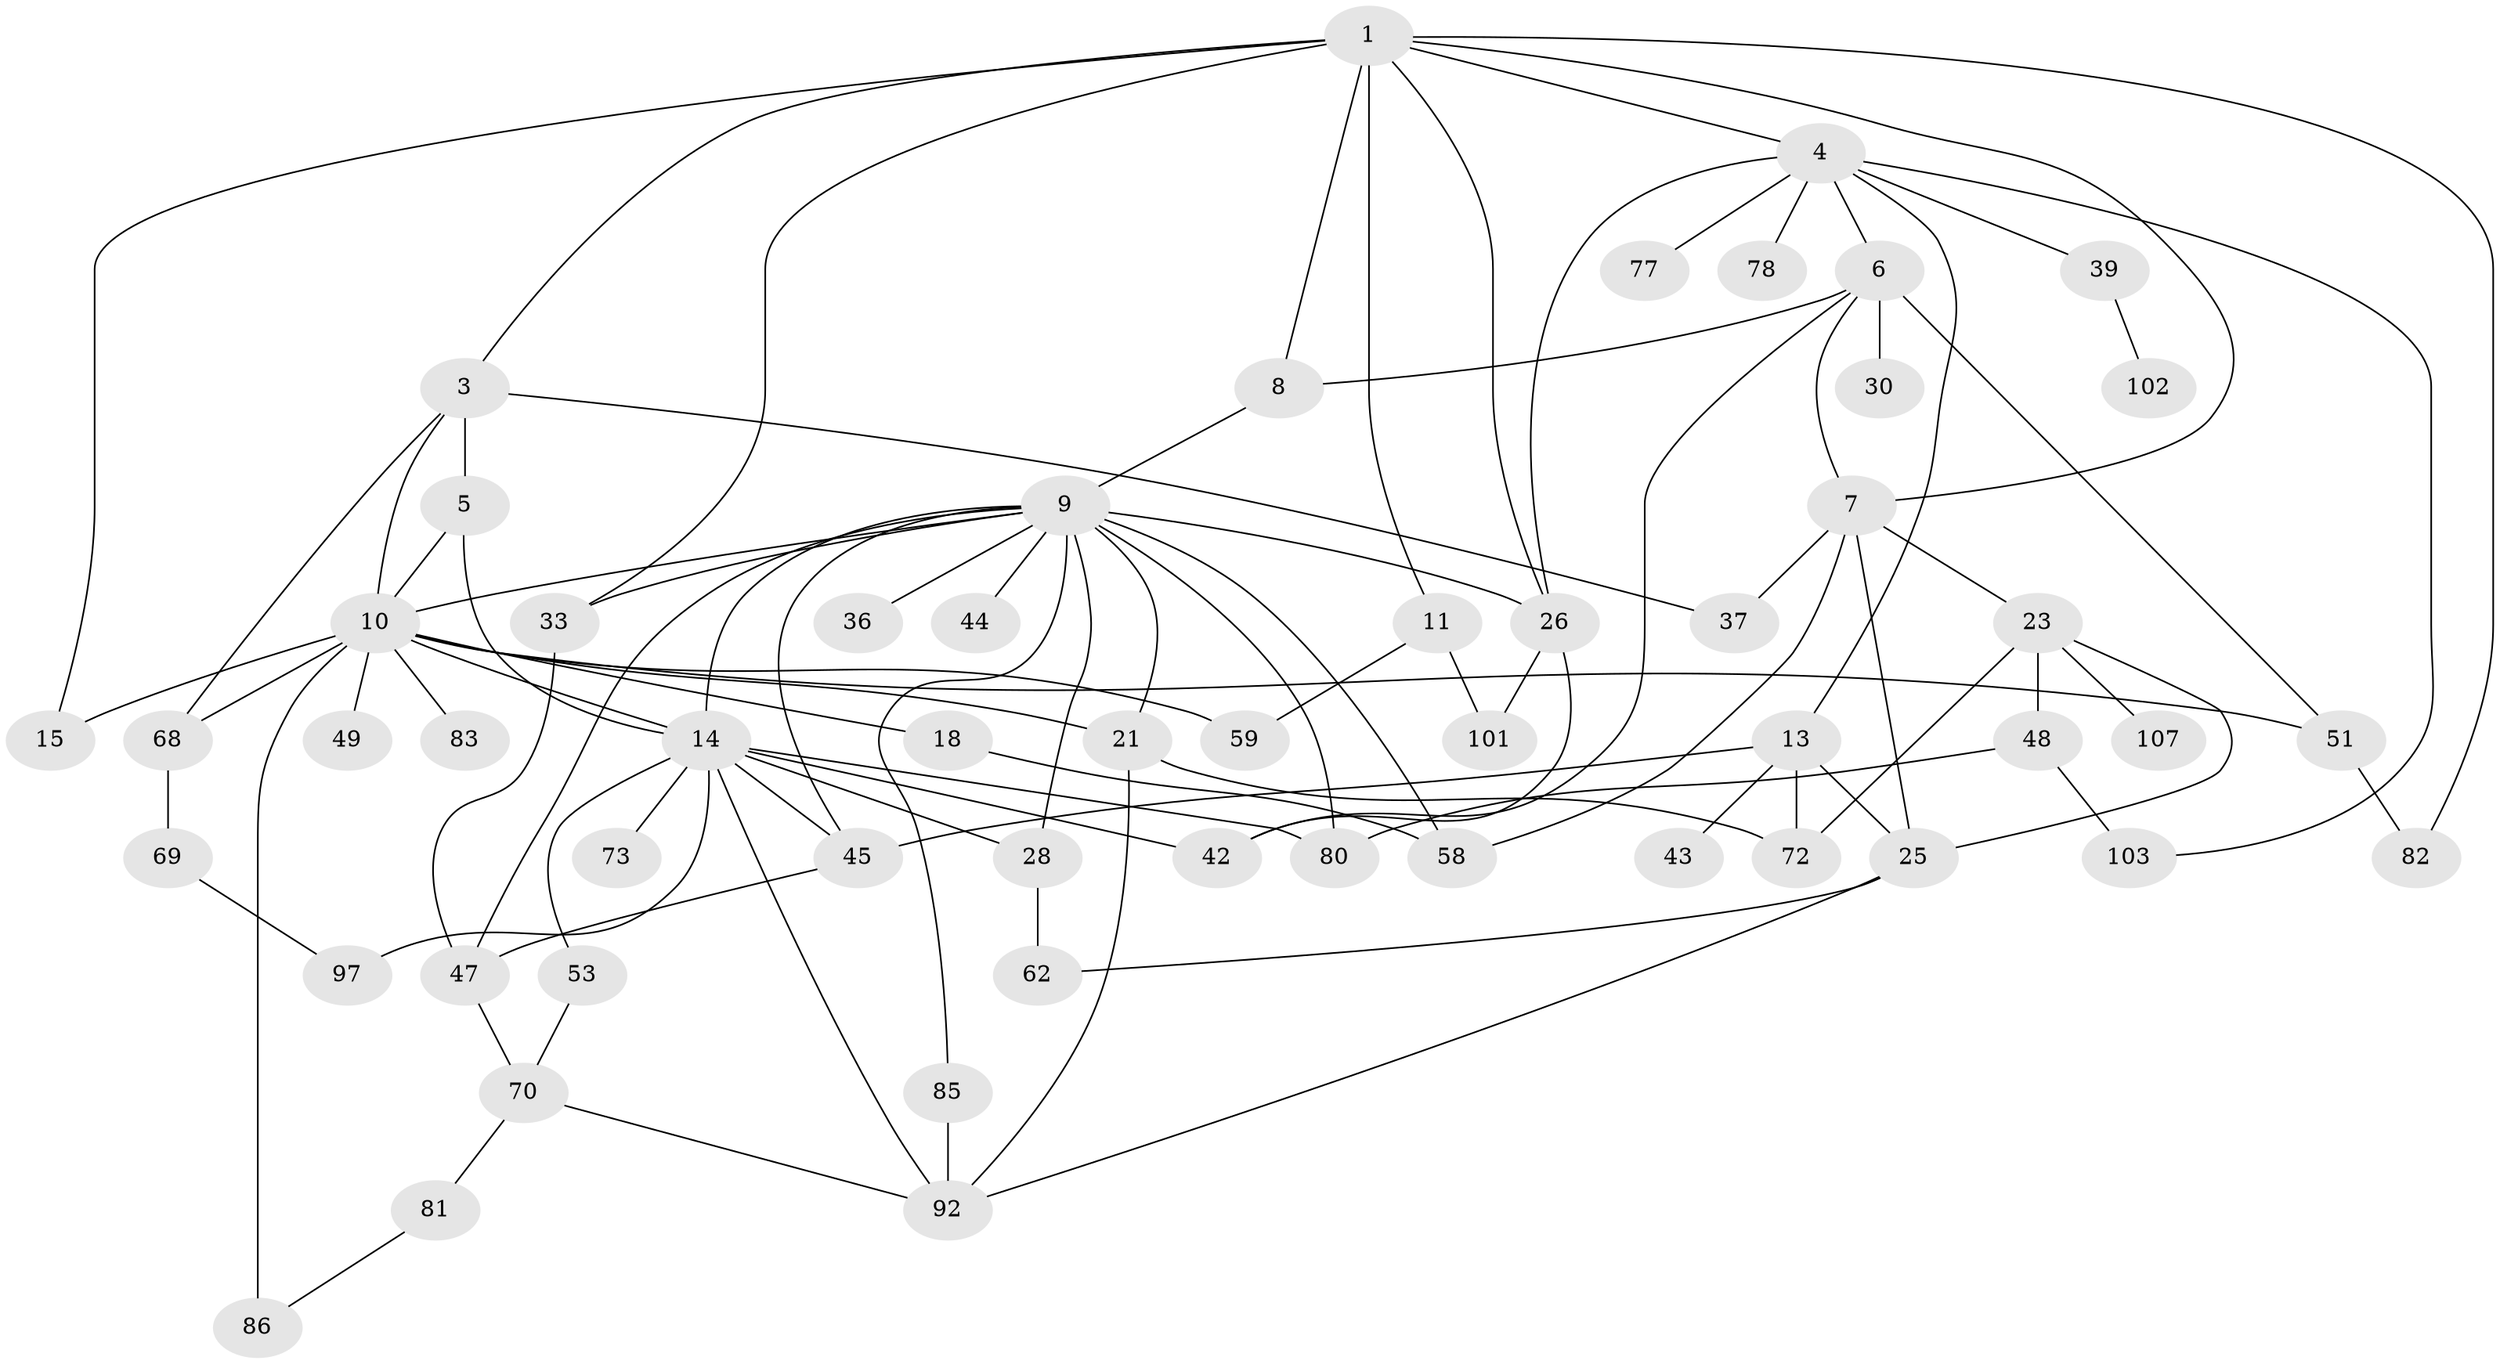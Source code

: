 // original degree distribution, {6: 0.045454545454545456, 5: 0.07272727272727272, 3: 0.20909090909090908, 8: 0.00909090909090909, 4: 0.17272727272727273, 2: 0.3181818181818182, 1: 0.17272727272727273}
// Generated by graph-tools (version 1.1) at 2025/13/03/09/25 04:13:30]
// undirected, 55 vertices, 95 edges
graph export_dot {
graph [start="1"]
  node [color=gray90,style=filled];
  1 [super="+2"];
  3;
  4 [super="+31"];
  5;
  6 [super="+71+22"];
  7 [super="+79+90"];
  8;
  9 [super="+106+35+16+29+52"];
  10 [super="+32+12"];
  11 [super="+20"];
  13 [super="+19"];
  14 [super="+93+50"];
  15 [super="+38"];
  18;
  21 [super="+55"];
  23 [super="+84+24"];
  25 [super="+56+27"];
  26;
  28;
  30 [super="+41"];
  33 [super="+46"];
  36;
  37;
  39;
  42 [super="+76"];
  43;
  44;
  45 [super="+88"];
  47 [super="+91"];
  48;
  49;
  51 [super="+60"];
  53 [super="+57"];
  58 [super="+63"];
  59 [super="+61"];
  62;
  68;
  69;
  70;
  72 [super="+74"];
  73 [super="+105"];
  77;
  78;
  80 [super="+94"];
  81;
  82;
  83;
  85;
  86 [super="+109"];
  92 [super="+95+110"];
  97;
  101;
  102;
  103;
  107;
  1 -- 7;
  1 -- 8;
  1 -- 11;
  1 -- 26;
  1 -- 82;
  1 -- 33;
  1 -- 3;
  1 -- 4;
  1 -- 15;
  3 -- 5;
  3 -- 10;
  3 -- 37;
  3 -- 68;
  4 -- 6;
  4 -- 13;
  4 -- 39;
  4 -- 103;
  4 -- 26;
  4 -- 77;
  4 -- 78;
  5 -- 14;
  5 -- 10;
  6 -- 51;
  6 -- 8;
  6 -- 7 [weight=2];
  6 -- 30 [weight=2];
  6 -- 42;
  7 -- 23 [weight=2];
  7 -- 58;
  7 -- 37;
  7 -- 25;
  8 -- 9;
  9 -- 80 [weight=2];
  9 -- 28;
  9 -- 33;
  9 -- 36;
  9 -- 44;
  9 -- 26;
  9 -- 21;
  9 -- 85;
  9 -- 58;
  9 -- 47;
  9 -- 10;
  9 -- 45;
  9 -- 14;
  10 -- 49;
  10 -- 68;
  10 -- 86 [weight=2];
  10 -- 14 [weight=2];
  10 -- 18;
  10 -- 83;
  10 -- 51;
  10 -- 21;
  10 -- 59;
  10 -- 15;
  11 -- 101;
  11 -- 59;
  13 -- 25;
  13 -- 72;
  13 -- 45;
  13 -- 43;
  14 -- 28;
  14 -- 97;
  14 -- 73;
  14 -- 42;
  14 -- 45;
  14 -- 80;
  14 -- 53;
  14 -- 92;
  18 -- 58;
  21 -- 72;
  21 -- 92;
  23 -- 48;
  23 -- 107;
  23 -- 72;
  23 -- 25;
  25 -- 62;
  25 -- 92;
  26 -- 101;
  26 -- 42;
  28 -- 62;
  33 -- 47;
  39 -- 102;
  45 -- 47;
  47 -- 70;
  48 -- 80;
  48 -- 103;
  51 -- 82;
  53 -- 70;
  68 -- 69;
  69 -- 97;
  70 -- 81;
  70 -- 92;
  81 -- 86;
  85 -- 92;
}
